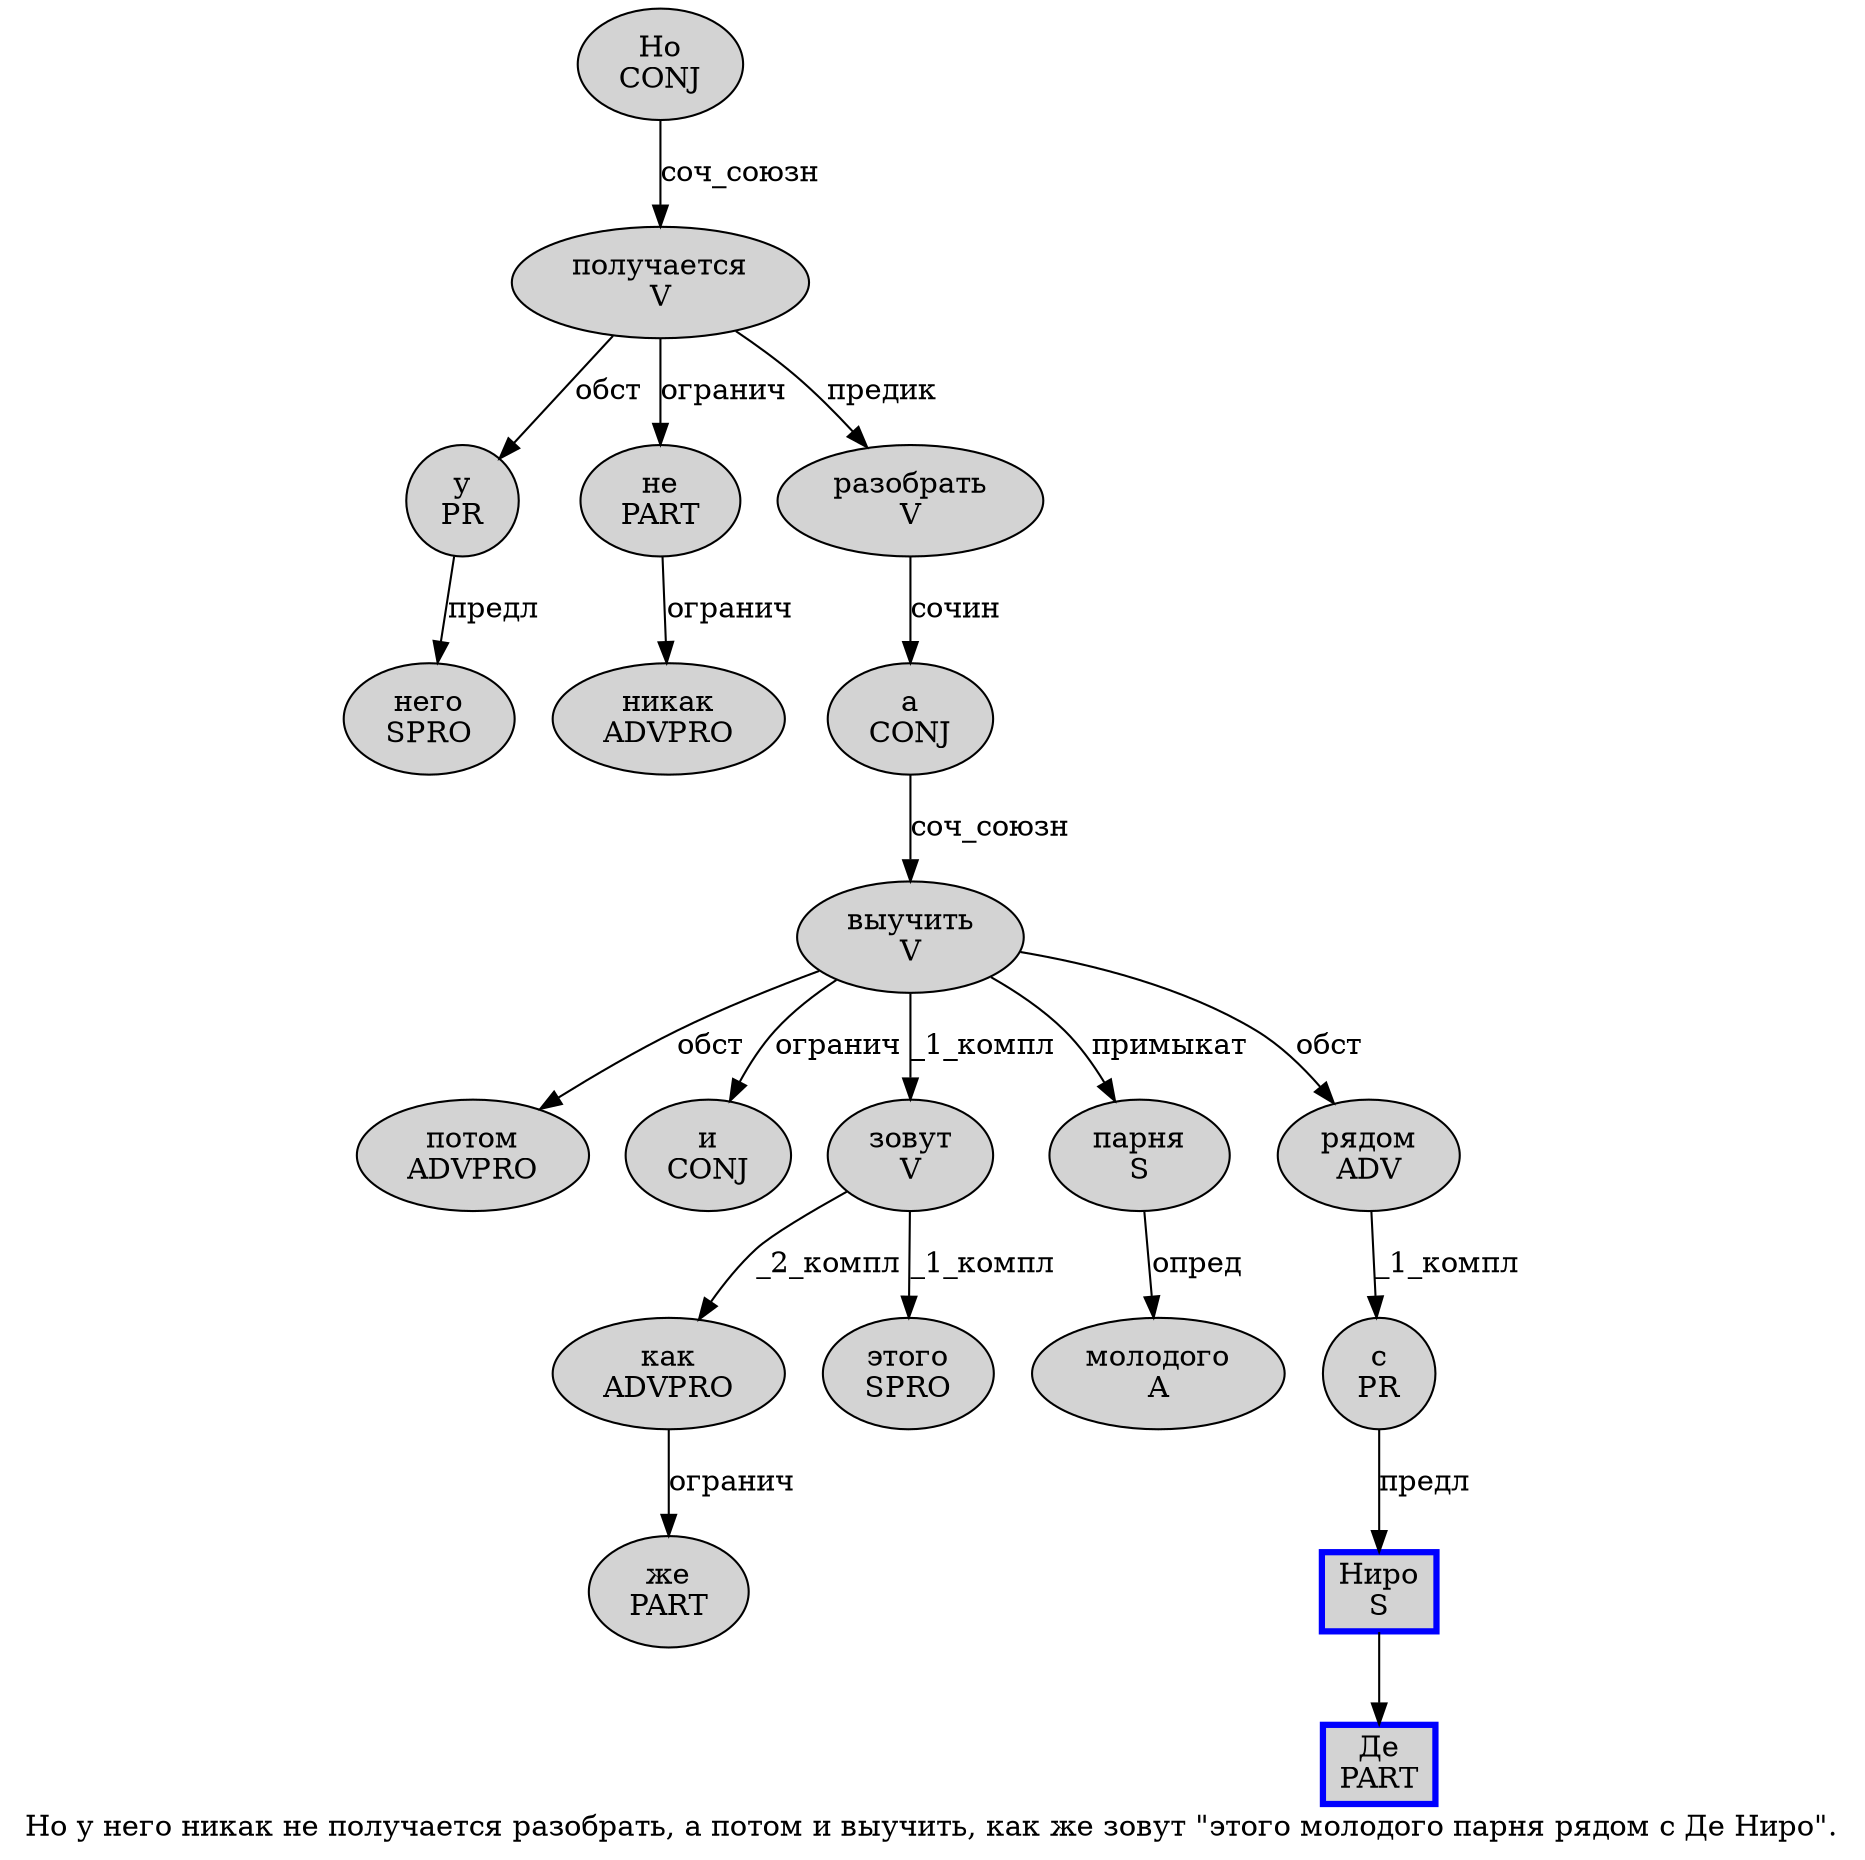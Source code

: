 digraph SENTENCE_1579 {
	graph [label="Но у него никак не получается разобрать, а потом и выучить, как же зовут \"этого молодого парня рядом с Де Ниро\"."]
	node [style=filled]
		0 [label="Но
CONJ" color="" fillcolor=lightgray penwidth=1 shape=ellipse]
		1 [label="у
PR" color="" fillcolor=lightgray penwidth=1 shape=ellipse]
		2 [label="него
SPRO" color="" fillcolor=lightgray penwidth=1 shape=ellipse]
		3 [label="никак
ADVPRO" color="" fillcolor=lightgray penwidth=1 shape=ellipse]
		4 [label="не
PART" color="" fillcolor=lightgray penwidth=1 shape=ellipse]
		5 [label="получается
V" color="" fillcolor=lightgray penwidth=1 shape=ellipse]
		6 [label="разобрать
V" color="" fillcolor=lightgray penwidth=1 shape=ellipse]
		8 [label="а
CONJ" color="" fillcolor=lightgray penwidth=1 shape=ellipse]
		9 [label="потом
ADVPRO" color="" fillcolor=lightgray penwidth=1 shape=ellipse]
		10 [label="и
CONJ" color="" fillcolor=lightgray penwidth=1 shape=ellipse]
		11 [label="выучить
V" color="" fillcolor=lightgray penwidth=1 shape=ellipse]
		13 [label="как
ADVPRO" color="" fillcolor=lightgray penwidth=1 shape=ellipse]
		14 [label="же
PART" color="" fillcolor=lightgray penwidth=1 shape=ellipse]
		15 [label="зовут
V" color="" fillcolor=lightgray penwidth=1 shape=ellipse]
		17 [label="этого
SPRO" color="" fillcolor=lightgray penwidth=1 shape=ellipse]
		18 [label="молодого
A" color="" fillcolor=lightgray penwidth=1 shape=ellipse]
		19 [label="парня
S" color="" fillcolor=lightgray penwidth=1 shape=ellipse]
		20 [label="рядом
ADV" color="" fillcolor=lightgray penwidth=1 shape=ellipse]
		21 [label="с
PR" color="" fillcolor=lightgray penwidth=1 shape=ellipse]
		22 [label="Де
PART" color=blue fillcolor=lightgray penwidth=3 shape=box]
		23 [label="Ниро
S" color=blue fillcolor=lightgray penwidth=3 shape=box]
			6 -> 8 [label="сочин"]
			15 -> 13 [label="_2_компл"]
			15 -> 17 [label="_1_компл"]
			13 -> 14 [label="огранич"]
			4 -> 3 [label="огранич"]
			23 -> 22
			11 -> 9 [label="обст"]
			11 -> 10 [label="огранич"]
			11 -> 15 [label="_1_компл"]
			11 -> 19 [label="примыкат"]
			11 -> 20 [label="обст"]
			8 -> 11 [label="соч_союзн"]
			1 -> 2 [label="предл"]
			0 -> 5 [label="соч_союзн"]
			21 -> 23 [label="предл"]
			19 -> 18 [label="опред"]
			5 -> 1 [label="обст"]
			5 -> 4 [label="огранич"]
			5 -> 6 [label="предик"]
			20 -> 21 [label="_1_компл"]
}